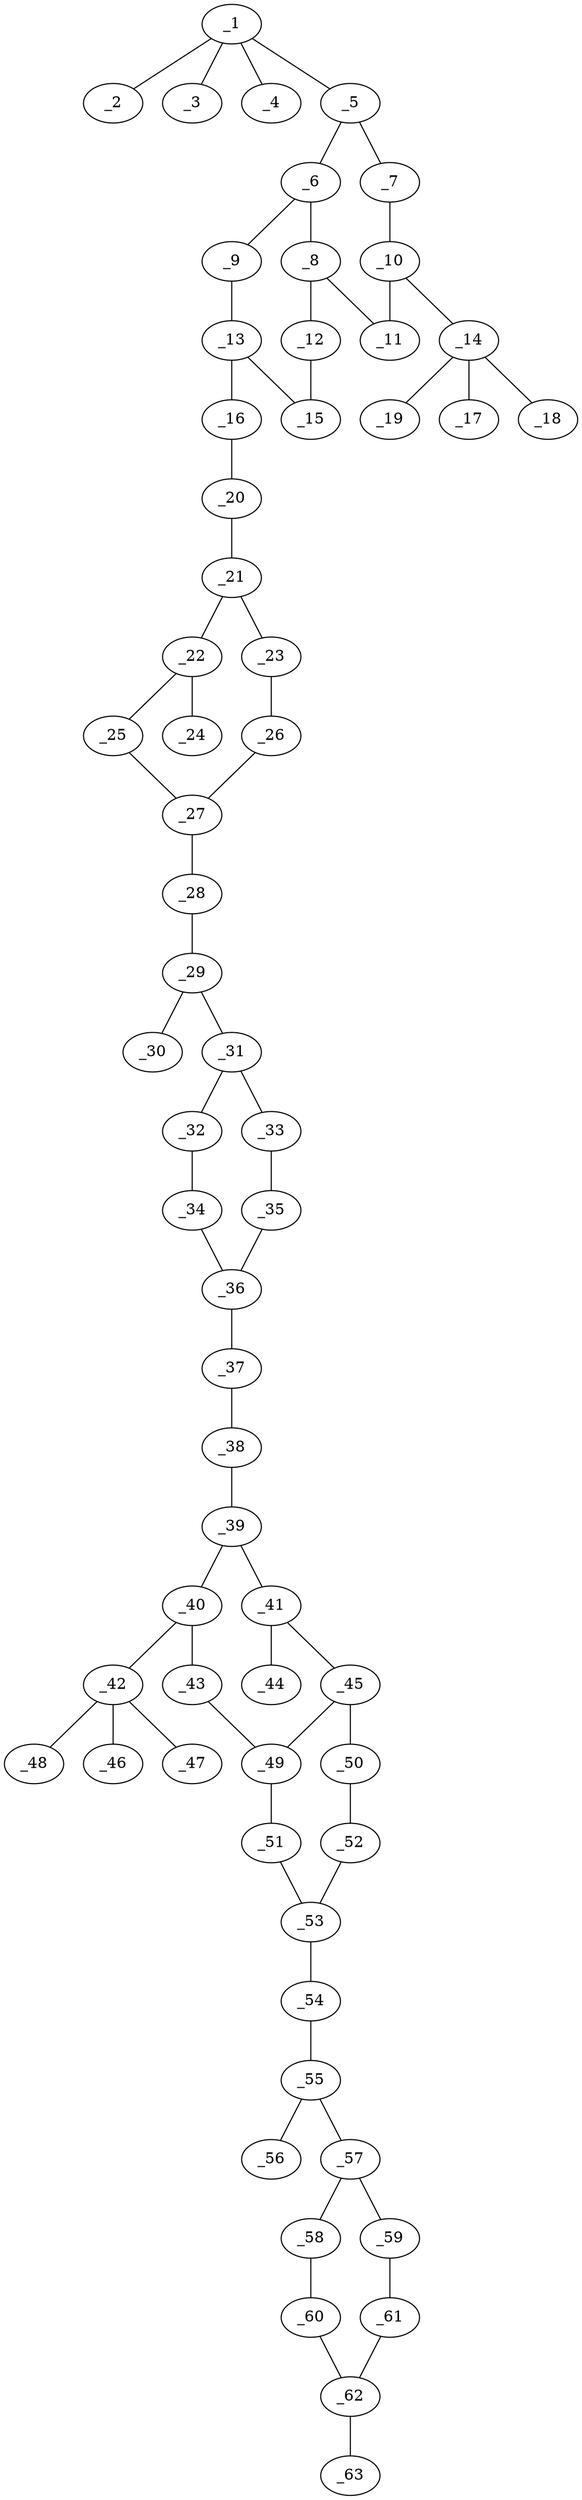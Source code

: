 graph molid47770 {
	_1	 [charge=0,
		chem=5,
		symbol="S  ",
		x="4.5981",
		y="-2.067"];
	_2	 [charge=0,
		chem=2,
		symbol="O  ",
		x="4.5981",
		y="-1.067"];
	_1 -- _2	 [valence=2];
	_3	 [charge=0,
		chem=2,
		symbol="O  ",
		x="5.5981",
		y="-2.067"];
	_1 -- _3	 [valence=2];
	_4	 [charge=0,
		chem=2,
		symbol="O  ",
		x="3.5981",
		y="-2.067"];
	_1 -- _4	 [valence=1];
	_5	 [charge=0,
		chem=1,
		symbol="C  ",
		x="4.5981",
		y="-3.067"];
	_1 -- _5	 [valence=1];
	_6	 [charge=0,
		chem=1,
		symbol="C  ",
		x="5.4641",
		y="-3.567"];
	_5 -- _6	 [valence=2];
	_7	 [charge=0,
		chem=1,
		symbol="C  ",
		x="3.7321",
		y="-3.567"];
	_5 -- _7	 [valence=1];
	_8	 [charge=0,
		chem=1,
		symbol="C  ",
		x="5.4641",
		y="-4.567"];
	_6 -- _8	 [valence=1];
	_9	 [charge=0,
		chem=1,
		symbol="C  ",
		x="6.3301",
		y="-3.067"];
	_6 -- _9	 [valence=1];
	_10	 [charge=0,
		chem=1,
		symbol="C  ",
		x="3.7321",
		y="-4.567"];
	_7 -- _10	 [valence=2];
	_11	 [charge=0,
		chem=1,
		symbol="C  ",
		x="4.5981",
		y="-5.067"];
	_8 -- _11	 [valence=2];
	_12	 [charge=0,
		chem=1,
		symbol="C  ",
		x="6.3301",
		y="-5.067"];
	_8 -- _12	 [valence=1];
	_13	 [charge=0,
		chem=1,
		symbol="C  ",
		x="7.1962",
		y="-3.567"];
	_9 -- _13	 [valence=2];
	_10 -- _11	 [valence=1];
	_14	 [charge=0,
		chem=5,
		symbol="S  ",
		x="2.866",
		y="-5.067"];
	_10 -- _14	 [valence=1];
	_15	 [charge=0,
		chem=1,
		symbol="C  ",
		x="7.1962",
		y="-4.567"];
	_12 -- _15	 [valence=2];
	_13 -- _15	 [valence=1];
	_16	 [charge=0,
		chem=4,
		symbol="N  ",
		x="8.0622",
		y="-3.067"];
	_13 -- _16	 [valence=1];
	_17	 [charge=0,
		chem=2,
		symbol="O  ",
		x=2,
		y="-5.5669"];
	_14 -- _17	 [valence=2];
	_18	 [charge=0,
		chem=2,
		symbol="O  ",
		x="2.366",
		y="-4.2009"];
	_14 -- _18	 [valence=2];
	_19	 [charge=0,
		chem=2,
		symbol="O  ",
		x="3.366",
		y="-5.933"];
	_14 -- _19	 [valence=1];
	_20	 [charge=0,
		chem=4,
		symbol="N  ",
		x="8.9282",
		y="-3.567"];
	_16 -- _20	 [valence=2];
	_21	 [charge=0,
		chem=1,
		symbol="C  ",
		x="9.7942",
		y="-3.067"];
	_20 -- _21	 [valence=1];
	_22	 [charge=0,
		chem=1,
		symbol="C  ",
		x="10.6603",
		y="-3.567"];
	_21 -- _22	 [valence=2];
	_23	 [charge=0,
		chem=1,
		symbol="C  ",
		x="9.7942",
		y="-2.067"];
	_21 -- _23	 [valence=1];
	_24	 [charge=0,
		chem=1,
		symbol="C  ",
		x="10.6603",
		y="-4.567"];
	_22 -- _24	 [valence=1];
	_25	 [charge=0,
		chem=1,
		symbol="C  ",
		x="11.5263",
		y="-3.067"];
	_22 -- _25	 [valence=1];
	_26	 [charge=0,
		chem=1,
		symbol="C  ",
		x="10.6603",
		y="-1.567"];
	_23 -- _26	 [valence=2];
	_27	 [charge=0,
		chem=1,
		symbol="C  ",
		x="11.5263",
		y="-2.067"];
	_25 -- _27	 [valence=2];
	_26 -- _27	 [valence=1];
	_28	 [charge=0,
		chem=4,
		symbol="N  ",
		x="12.3923",
		y="-1.567"];
	_27 -- _28	 [valence=1];
	_29	 [charge=0,
		chem=1,
		symbol="C  ",
		x="12.3923",
		y="-0.567"];
	_28 -- _29	 [valence=1];
	_30	 [charge=0,
		chem=2,
		symbol="O  ",
		x="11.5263",
		y="-0.067"];
	_29 -- _30	 [valence=2];
	_31	 [charge=0,
		chem=1,
		symbol="C  ",
		x="13.2583",
		y="-0.067"];
	_29 -- _31	 [valence=1];
	_32	 [charge=0,
		chem=1,
		symbol="C  ",
		x="13.2584",
		y="0.933"];
	_31 -- _32	 [valence=2];
	_33	 [charge=0,
		chem=1,
		symbol="C  ",
		x="14.1244",
		y="-0.567"];
	_31 -- _33	 [valence=1];
	_34	 [charge=0,
		chem=1,
		symbol="C  ",
		x="14.1244",
		y="1.433"];
	_32 -- _34	 [valence=1];
	_35	 [charge=0,
		chem=1,
		symbol="C  ",
		x="14.9904",
		y="-0.067"];
	_33 -- _35	 [valence=2];
	_36	 [charge=0,
		chem=1,
		symbol="C  ",
		x="14.9904",
		y="0.933"];
	_34 -- _36	 [valence=2];
	_35 -- _36	 [valence=1];
	_37	 [charge=0,
		chem=4,
		symbol="N  ",
		x="15.8564",
		y="1.433"];
	_36 -- _37	 [valence=1];
	_38	 [charge=0,
		chem=4,
		symbol="N  ",
		x="15.8564",
		y="2.433"];
	_37 -- _38	 [valence=2];
	_39	 [charge=0,
		chem=1,
		symbol="C  ",
		x="16.7225",
		y="2.933"];
	_38 -- _39	 [valence=1];
	_40	 [charge=0,
		chem=1,
		symbol="C  ",
		x="16.7225",
		y="3.933"];
	_39 -- _40	 [valence=2];
	_41	 [charge=0,
		chem=1,
		symbol="C  ",
		x="17.5885",
		y="2.433"];
	_39 -- _41	 [valence=1];
	_42	 [charge=0,
		chem=5,
		symbol="S  ",
		x="15.8564",
		y="4.433"];
	_40 -- _42	 [valence=1];
	_43	 [charge=0,
		chem=1,
		symbol="C  ",
		x="17.5885",
		y="4.433"];
	_40 -- _43	 [valence=1];
	_44	 [charge=0,
		chem=2,
		symbol="O  ",
		x="17.5885",
		y="1.433"];
	_41 -- _44	 [valence=1];
	_45	 [charge=0,
		chem=1,
		symbol="C  ",
		x="18.4545",
		y="2.933"];
	_41 -- _45	 [valence=2];
	_46	 [charge=0,
		chem=2,
		symbol="O  ",
		x="14.9904",
		y="4.933"];
	_42 -- _46	 [valence=2];
	_47	 [charge=0,
		chem=2,
		symbol="O  ",
		x="15.3564",
		y="3.567"];
	_42 -- _47	 [valence=2];
	_48	 [charge=0,
		chem=2,
		symbol="O  ",
		x="16.3564",
		y="5.299"];
	_42 -- _48	 [valence=1];
	_49	 [charge=0,
		chem=1,
		symbol="C  ",
		x="18.4545",
		y="3.933"];
	_43 -- _49	 [valence=2];
	_45 -- _49	 [valence=1];
	_50	 [charge=0,
		chem=1,
		symbol="C  ",
		x="19.3205",
		y="2.433"];
	_45 -- _50	 [valence=1];
	_51	 [charge=0,
		chem=1,
		symbol="C  ",
		x="19.3205",
		y="4.433"];
	_49 -- _51	 [valence=1];
	_52	 [charge=0,
		chem=1,
		symbol="C  ",
		x="20.1866",
		y="2.933"];
	_50 -- _52	 [valence=2];
	_53	 [charge=0,
		chem=1,
		symbol="C  ",
		x="20.1866",
		y="3.933"];
	_51 -- _53	 [valence=2];
	_52 -- _53	 [valence=1];
	_54	 [charge=0,
		chem=4,
		symbol="N  ",
		x="21.0526",
		y="4.433"];
	_53 -- _54	 [valence=1];
	_55	 [charge=0,
		chem=1,
		symbol="C  ",
		x="21.9186",
		y="3.933"];
	_54 -- _55	 [valence=1];
	_56	 [charge=0,
		chem=2,
		symbol="O  ",
		x="21.9186",
		y="2.933"];
	_55 -- _56	 [valence=2];
	_57	 [charge=0,
		chem=1,
		symbol="C  ",
		x="22.7846",
		y="4.433"];
	_55 -- _57	 [valence=1];
	_58	 [charge=0,
		chem=1,
		symbol="C  ",
		x="23.6507",
		y="3.933"];
	_57 -- _58	 [valence=2];
	_59	 [charge=0,
		chem=1,
		symbol="C  ",
		x="22.7846",
		y="5.433"];
	_57 -- _59	 [valence=1];
	_60	 [charge=0,
		chem=1,
		symbol="C  ",
		x="24.5167",
		y="4.433"];
	_58 -- _60	 [valence=1];
	_61	 [charge=0,
		chem=1,
		symbol="C  ",
		x="23.6507",
		y="5.933"];
	_59 -- _61	 [valence=2];
	_62	 [charge=0,
		chem=1,
		symbol="C  ",
		x="24.5167",
		y="5.433"];
	_60 -- _62	 [valence=2];
	_61 -- _62	 [valence=1];
	_63	 [charge=0,
		chem=4,
		symbol="N  ",
		x="25.3827",
		y="5.933"];
	_62 -- _63	 [valence=1];
}
